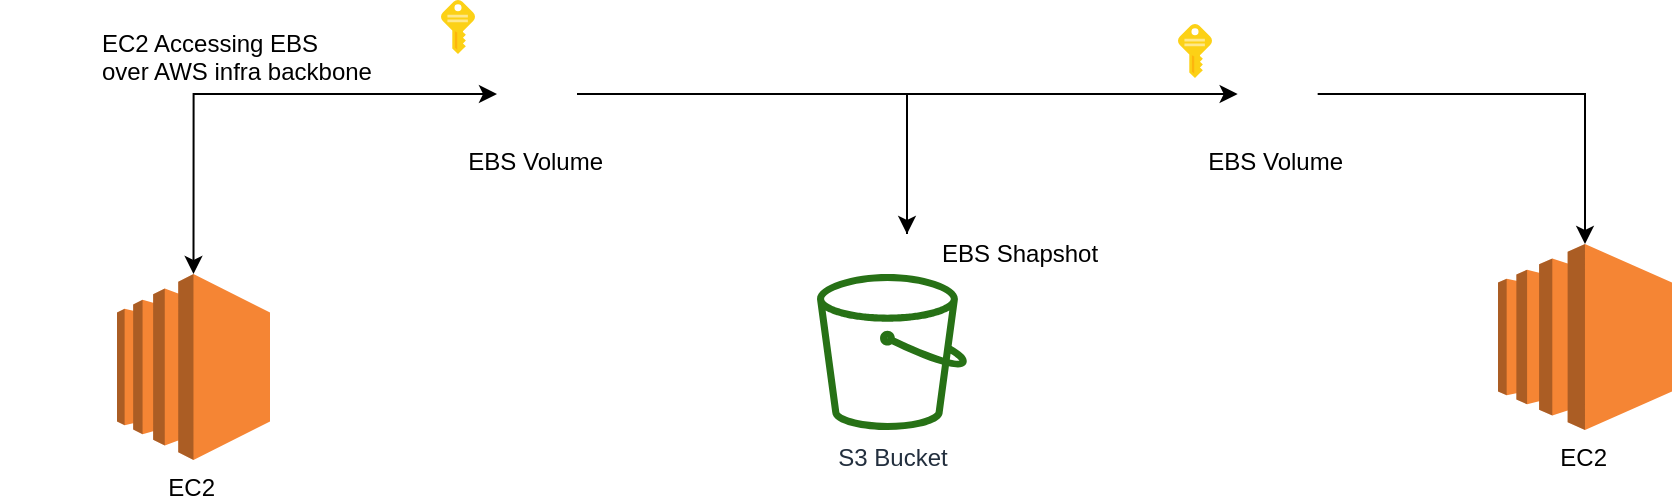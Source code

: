 <mxfile version="10.6.7" type="github"><diagram id="ix3snSlTVUiC36c1ioKD" name="Page-1"><mxGraphModel dx="754" dy="467" grid="1" gridSize="10" guides="1" tooltips="1" connect="1" arrows="1" fold="1" page="0" pageScale="1" pageWidth="827" pageHeight="1169" math="0" shadow="0"><root><mxCell id="0"/><mxCell id="1" parent="0"/><mxCell id="qNs3htWt9hbmFlpp7mHH-1" value="S3 Bucket" style="outlineConnect=0;fontColor=#232F3E;gradientColor=none;fillColor=#277116;strokeColor=none;dashed=0;verticalLabelPosition=bottom;verticalAlign=top;align=center;html=1;fontSize=12;fontStyle=0;aspect=fixed;pointerEvents=1;shape=mxgraph.aws4.bucket;" parent="1" vertex="1"><mxGeometry x="429.5" y="207" width="75" height="78" as="geometry"/></mxCell><mxCell id="qNs3htWt9hbmFlpp7mHH-10" style="edgeStyle=orthogonalEdgeStyle;rounded=0;orthogonalLoop=1;jettySize=auto;html=1;exitX=0.5;exitY=0;exitDx=0;exitDy=0;exitPerimeter=0;entryX=0;entryY=0.5;entryDx=0;entryDy=0;startArrow=classic;startFill=1;" parent="1" source="qNs3htWt9hbmFlpp7mHH-2" target="qNs3htWt9hbmFlpp7mHH-3" edge="1"><mxGeometry relative="1" as="geometry"/></mxCell><mxCell id="qNs3htWt9hbmFlpp7mHH-2" value="EC2&amp;nbsp;" style="outlineConnect=0;dashed=0;verticalLabelPosition=bottom;verticalAlign=top;align=center;html=1;shape=mxgraph.aws3.ec2;fillColor=#F58534;gradientColor=none;" parent="1" vertex="1"><mxGeometry x="79.5" y="207" width="76.5" height="93" as="geometry"/></mxCell><mxCell id="qNs3htWt9hbmFlpp7mHH-8" style="edgeStyle=orthogonalEdgeStyle;rounded=0;orthogonalLoop=1;jettySize=auto;html=1;exitX=1;exitY=0.5;exitDx=0;exitDy=0;entryX=0.5;entryY=0;entryDx=0;entryDy=0;" parent="1" source="qNs3htWt9hbmFlpp7mHH-3" target="qNs3htWt9hbmFlpp7mHH-4" edge="1"><mxGeometry relative="1" as="geometry"/></mxCell><mxCell id="qNs3htWt9hbmFlpp7mHH-3" value="EBS Volume&amp;nbsp;" style="shape=image;html=1;verticalAlign=top;verticalLabelPosition=bottom;labelBackgroundColor=#ffffff;imageAspect=0;aspect=fixed;image=https://cdn1.iconfinder.com/data/icons/social-shade-rounded-rects/512/aws-128.png" parent="1" vertex="1"><mxGeometry x="269.5" y="97" width="40" height="40" as="geometry"/></mxCell><mxCell id="5_jhcrbaJQ8JFyR0FbeD-5" style="edgeStyle=orthogonalEdgeStyle;rounded=0;orthogonalLoop=1;jettySize=auto;html=1;exitX=0.5;exitY=0;exitDx=0;exitDy=0;entryX=0;entryY=0.5;entryDx=0;entryDy=0;" edge="1" parent="1" source="qNs3htWt9hbmFlpp7mHH-4" target="5_jhcrbaJQ8JFyR0FbeD-4"><mxGeometry relative="1" as="geometry"/></mxCell><mxCell id="qNs3htWt9hbmFlpp7mHH-4" value="" style="shape=image;html=1;verticalAlign=top;verticalLabelPosition=bottom;labelBackgroundColor=#ffffff;imageAspect=0;aspect=fixed;image=https://cdn1.iconfinder.com/data/icons/social-shade-rounded-rects/512/aws-128.png" parent="1" vertex="1"><mxGeometry x="459.5" y="187" width="30" height="30" as="geometry"/></mxCell><mxCell id="qNs3htWt9hbmFlpp7mHH-13" value="EBS Shapshot" style="text;html=1;resizable=0;points=[];autosize=1;align=left;verticalAlign=top;spacingTop=-4;" parent="1" vertex="1"><mxGeometry x="489.5" y="187" width="90" height="20" as="geometry"/></mxCell><mxCell id="qNs3htWt9hbmFlpp7mHH-15" value="&lt;span&gt;EC2 Accessing EBS &lt;br&gt;over AWS infra backbone&lt;/span&gt;" style="text;html=1;resizable=0;points=[];autosize=1;align=left;verticalAlign=top;spacingTop=-4;" parent="1" vertex="1"><mxGeometry x="69.5" y="82" width="150" height="30" as="geometry"/></mxCell><mxCell id="qNs3htWt9hbmFlpp7mHH-16" value="" style="shape=image;html=1;verticalAlign=top;verticalLabelPosition=bottom;labelBackgroundColor=#ffffff;imageAspect=0;aspect=fixed;image=https://cdn2.iconfinder.com/data/icons/amazon-aws-stencils/100/Non-Service_Specific_copy__AWS_Cloud-128.png" parent="1" vertex="1"><mxGeometry x="405.5" y="93" width="48" height="48" as="geometry"/></mxCell><mxCell id="qNs3htWt9hbmFlpp7mHH-17" value="" style="shape=image;html=1;verticalAlign=top;verticalLabelPosition=bottom;labelBackgroundColor=#ffffff;imageAspect=0;aspect=fixed;image=https://cdn2.iconfinder.com/data/icons/amazon-aws-stencils/100/Non-Service_Specific_copy__AWS_Cloud-128.png" parent="1" vertex="1"><mxGeometry x="21.5" y="73" width="48" height="48" as="geometry"/></mxCell><mxCell id="5_jhcrbaJQ8JFyR0FbeD-1" value="" style="aspect=fixed;html=1;perimeter=none;align=center;shadow=0;dashed=0;image;fontSize=12;image=img/lib/mscae/Key.svg;" vertex="1" parent="1"><mxGeometry x="241.5" y="70" width="17" height="27" as="geometry"/></mxCell><mxCell id="5_jhcrbaJQ8JFyR0FbeD-9" style="edgeStyle=orthogonalEdgeStyle;rounded=0;orthogonalLoop=1;jettySize=auto;html=1;exitX=1;exitY=0.5;exitDx=0;exitDy=0;entryX=0.5;entryY=0;entryDx=0;entryDy=0;entryPerimeter=0;" edge="1" parent="1" source="5_jhcrbaJQ8JFyR0FbeD-4" target="5_jhcrbaJQ8JFyR0FbeD-6"><mxGeometry relative="1" as="geometry"/></mxCell><mxCell id="5_jhcrbaJQ8JFyR0FbeD-4" value="EBS Volume&amp;nbsp;" style="shape=image;html=1;verticalAlign=top;verticalLabelPosition=bottom;labelBackgroundColor=#ffffff;imageAspect=0;aspect=fixed;image=https://cdn1.iconfinder.com/data/icons/social-shade-rounded-rects/512/aws-128.png" vertex="1" parent="1"><mxGeometry x="639.833" y="97" width="40" height="40" as="geometry"/></mxCell><mxCell id="5_jhcrbaJQ8JFyR0FbeD-6" value="EC2&amp;nbsp;" style="outlineConnect=0;dashed=0;verticalLabelPosition=bottom;verticalAlign=top;align=center;html=1;shape=mxgraph.aws3.ec2;fillColor=#F58534;gradientColor=none;" vertex="1" parent="1"><mxGeometry x="770" y="192" width="87" height="93" as="geometry"/></mxCell><mxCell id="5_jhcrbaJQ8JFyR0FbeD-11" value="" style="aspect=fixed;html=1;perimeter=none;align=center;shadow=0;dashed=0;image;fontSize=12;image=img/lib/mscae/Key.svg;" vertex="1" parent="1"><mxGeometry x="610" y="82" width="17" height="27" as="geometry"/></mxCell><mxCell id="5_jhcrbaJQ8JFyR0FbeD-12" value="" style="shape=image;html=1;verticalAlign=top;verticalLabelPosition=bottom;labelBackgroundColor=#ffffff;imageAspect=0;aspect=fixed;image=https://cdn2.iconfinder.com/data/icons/amazon-aws-stencils/100/Non-Service_Specific_copy__AWS_Cloud-128.png" vertex="1" parent="1"><mxGeometry x="540" y="91" width="48" height="48" as="geometry"/></mxCell></root></mxGraphModel></diagram></mxfile>